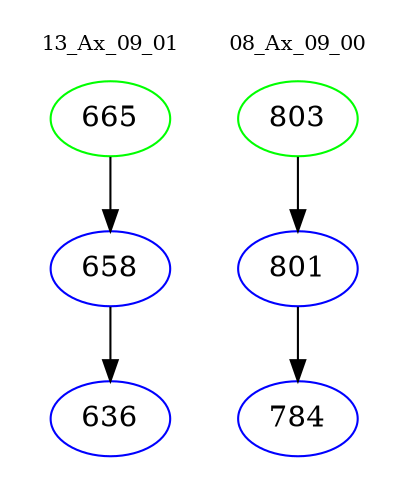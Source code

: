 digraph{
subgraph cluster_0 {
color = white
label = "13_Ax_09_01";
fontsize=10;
T0_665 [label="665", color="green"]
T0_665 -> T0_658 [color="black"]
T0_658 [label="658", color="blue"]
T0_658 -> T0_636 [color="black"]
T0_636 [label="636", color="blue"]
}
subgraph cluster_1 {
color = white
label = "08_Ax_09_00";
fontsize=10;
T1_803 [label="803", color="green"]
T1_803 -> T1_801 [color="black"]
T1_801 [label="801", color="blue"]
T1_801 -> T1_784 [color="black"]
T1_784 [label="784", color="blue"]
}
}

